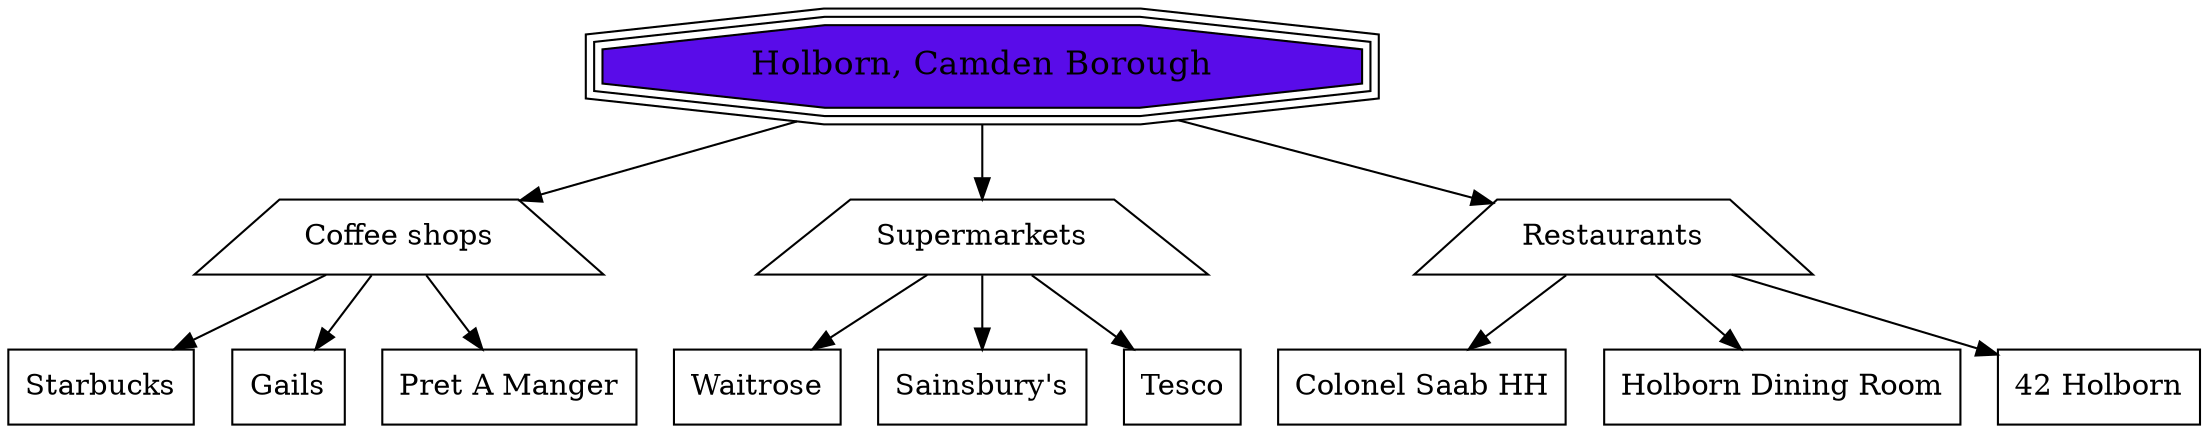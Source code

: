 digraph Places {
// STEP 1: Set direction
rankdir=TB;
// STEP 2: Force main place to top
{ rank=source; "Main Place Name"; }
// STEP 3: Define the main place
"Main Place Name" [
label="Holborn, Camden Borough"
shape=tripleoctagon
style=filled
fillcolor="#590ce9"
fontsize=16
]
// STEP 4: Define categories (same level)
{ rank=same; Category1; Category2; Category3; }
Category1 [label="Coffee shops", shape=trapezium]

Category2 [label="Supermarkets", shape=trapezium]
Category3 [label="Restaurants", shape=trapezium]
// STEP 5: Define specific places (they auto-arrange below)
Place1 [label="Starbucks", shape=rectangle]
Place2 [label="Gails", shape=rectangle]
Place3 [label="Pret A Manger", shape=rectangle]
Place4 [label="Waitrose", shape=rectangle]
Place5 [label="Sainsbury's", shape=rectangle]
Place6 [label="Tesco", shape=rectangle]
Place7 [label="Colonel Saab HH", shape=rectangle]
Place8 [label="Holborn Dining Room", shape=rectangle]
Place9 [label="42 Holborn", shape=rectangle]

#Place2 [label="Supermarket", shape=rectangle]
#Place3 [label="Pizza Place", shape=rectangle]
// STEP 6: Create connections (top to bottom)
"Main Place Name" -> Category1
"Main Place Name" -> Category2
"Main Place Name" -> Category3
Category1 -> Place1
Category1 -> Place2
Category1 -> Place3
Category2 -> Place4
Category2 -> Place5
Category2 -> Place6
Category3 -> Place7
Category3 -> Place8
Category3 -> Place9
}